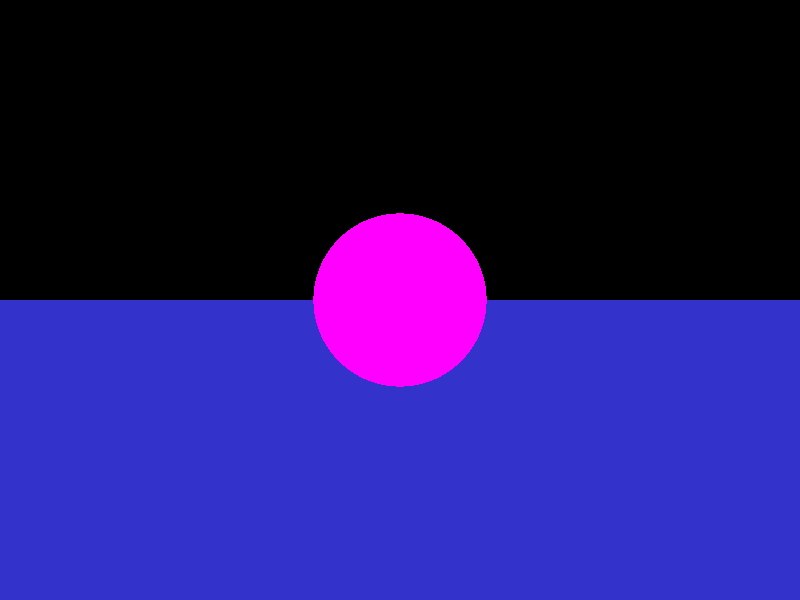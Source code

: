// cs174, assignment 1 sample file (RIGHT HANDED)

camera {
  location  <0, 0, 14>
  up        <0,  1,  0>
  right     <1.33333, 0,  0>
  look_at   <0, 0, 0>
}


light_source { <-100, 100, 100> color rgb <1.5, 1.5, 1.5> }

sphere { <0, 0, 0>, 2
  pigment { color rgb <1.0, 0.0, 1.0> }
  finish { ambient 0.2 diffuse 0.4 specular 0.4 roughness 0.001 }
}

plane { <0, 1, 0>, -4
      pigment { color rgb <0.2, 0.2, 0.8> }
      finish { ambient 0.4 diffuse 0.8 }
}
